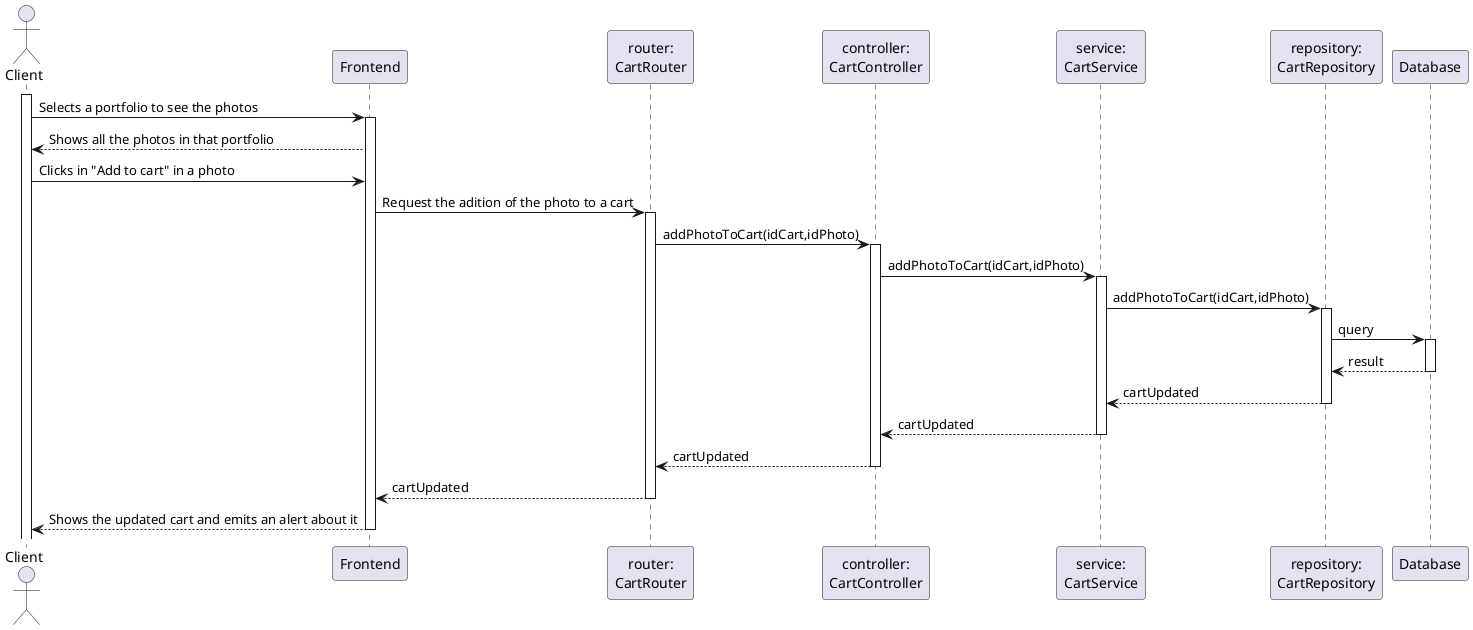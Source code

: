 @startuml

actor Client
participant Frontend
participant "router:\nCartRouter" as Router
participant "controller:\nCartController" as Controller
participant "service:\nCartService" as Service
participant "repository:\nCartRepository" as Repository
participant Database

activate Client
Client -> Frontend : Selects a portfolio to see the photos
activate Frontend
Frontend --> Client : Shows all the photos in that portfolio
Client -> Frontend: Clicks in "Add to cart" in a photo
Frontend -> Router: Request the adition of the photo to a cart
activate Router
Router -> Controller: addPhotoToCart(idCart,idPhoto)
activate Controller
Controller -> Service: addPhotoToCart(idCart,idPhoto)
activate Service
Service -> Repository: addPhotoToCart(idCart,idPhoto)
activate Repository
Repository -> Database: query
activate Database
Database --> Repository: result
deactivate Database
Repository --> Service: cartUpdated
deactivate Repository
Service --> Controller: cartUpdated
deactivate Service
Controller --> Router: cartUpdated
deactivate Controller
Router --> Frontend: cartUpdated
deactivate Router
Frontend --> Client : Shows the updated cart and emits an alert about it
deactivate Frontend

@enduml